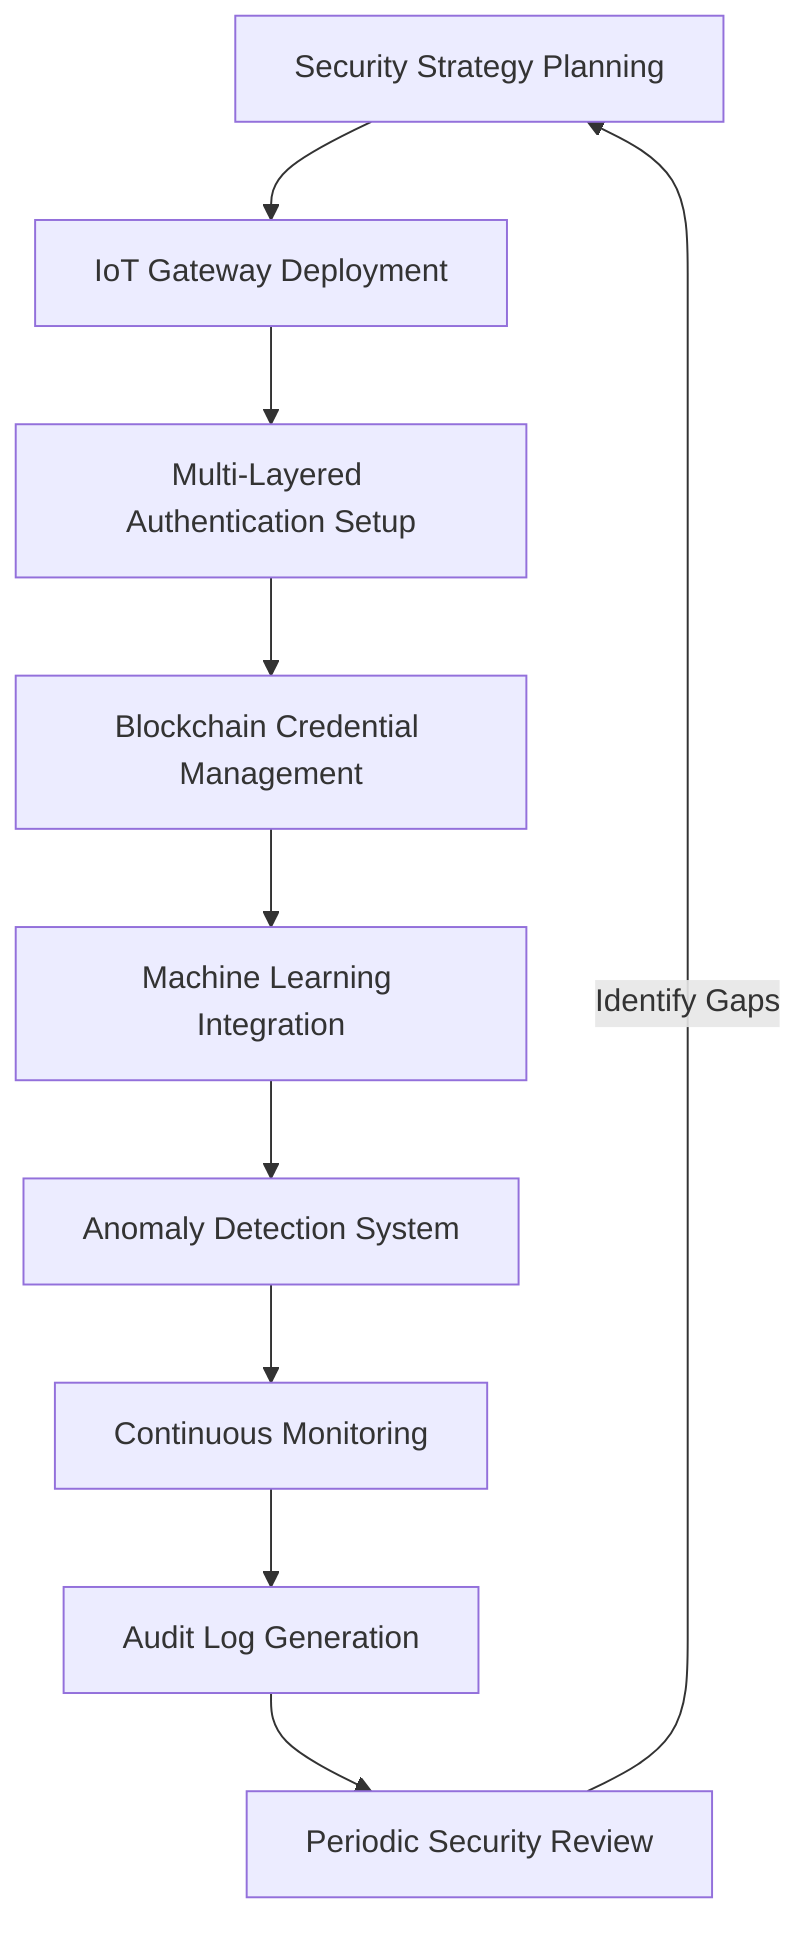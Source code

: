 graph TD
    A[Security Strategy Planning] --> B[IoT Gateway Deployment]
    B --> C[Multi-Layered Authentication Setup]
    C --> D[Blockchain Credential Management]
    
    D --> E[Machine Learning Integration]
    E --> F[Anomaly Detection System]
    
    F --> G[Continuous Monitoring]
    G --> H[Audit Log Generation]
    
    H --> I[Periodic Security Review]
    I --> |Identify Gaps| A